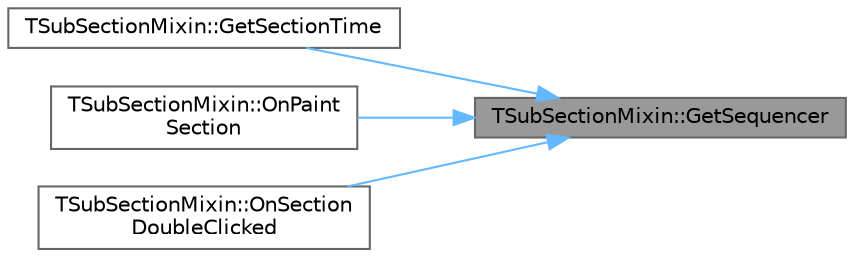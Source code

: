 digraph "TSubSectionMixin::GetSequencer"
{
 // INTERACTIVE_SVG=YES
 // LATEX_PDF_SIZE
  bgcolor="transparent";
  edge [fontname=Helvetica,fontsize=10,labelfontname=Helvetica,labelfontsize=10];
  node [fontname=Helvetica,fontsize=10,shape=box,height=0.2,width=0.4];
  rankdir="RL";
  Node1 [id="Node000001",label="TSubSectionMixin::GetSequencer",height=0.2,width=0.4,color="gray40", fillcolor="grey60", style="filled", fontcolor="black",tooltip=" "];
  Node1 -> Node2 [id="edge1_Node000001_Node000002",dir="back",color="steelblue1",style="solid",tooltip=" "];
  Node2 [id="Node000002",label="TSubSectionMixin::GetSectionTime",height=0.2,width=0.4,color="grey40", fillcolor="white", style="filled",URL="$db/d4f/classTSubSectionMixin.html#a028b2a6d60f51b05d5f6cea6bd12c454",tooltip=" "];
  Node1 -> Node3 [id="edge2_Node000001_Node000003",dir="back",color="steelblue1",style="solid",tooltip=" "];
  Node3 [id="Node000003",label="TSubSectionMixin::OnPaint\lSection",height=0.2,width=0.4,color="grey40", fillcolor="white", style="filled",URL="$db/d4f/classTSubSectionMixin.html#a94491c1b28f4c36a0d00d18767c486d0",tooltip="Called when the section should be painted."];
  Node1 -> Node4 [id="edge3_Node000001_Node000004",dir="back",color="steelblue1",style="solid",tooltip=" "];
  Node4 [id="Node000004",label="TSubSectionMixin::OnSection\lDoubleClicked",height=0.2,width=0.4,color="grey40", fillcolor="white", style="filled",URL="$db/d4f/classTSubSectionMixin.html#a513e5d261375bfff7668c595351de38f",tooltip="Called when the section is double clicked."];
}
